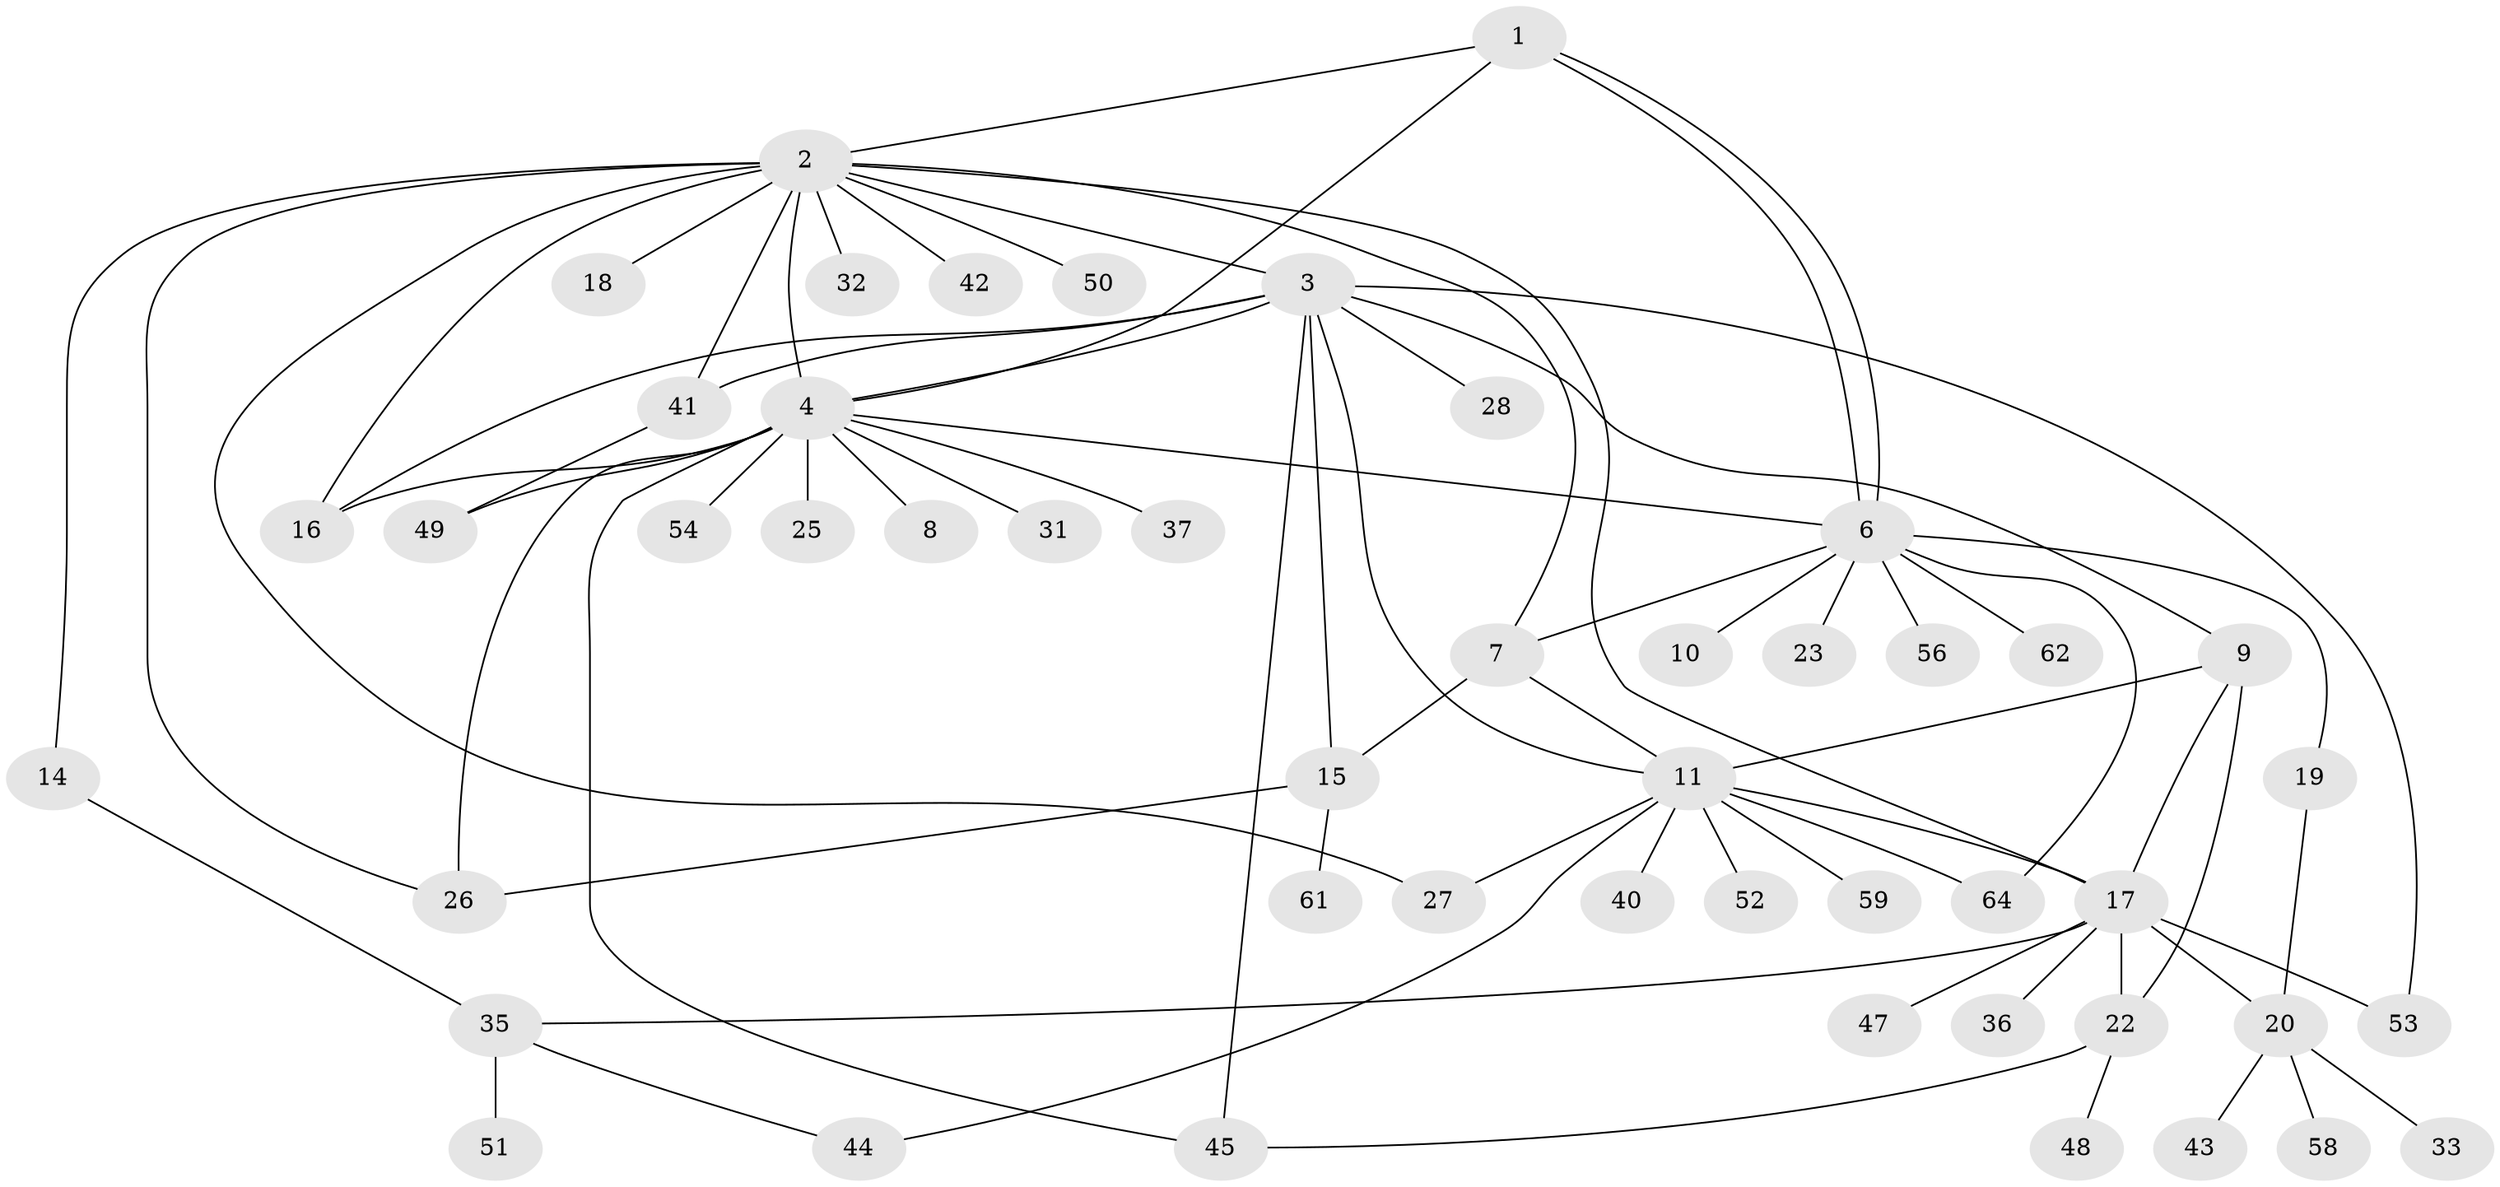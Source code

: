 // original degree distribution, {4: 0.07692307692307693, 12: 0.03076923076923077, 10: 0.015384615384615385, 6: 0.046153846153846156, 11: 0.03076923076923077, 3: 0.1076923076923077, 1: 0.46153846153846156, 9: 0.015384615384615385, 2: 0.18461538461538463, 5: 0.03076923076923077}
// Generated by graph-tools (version 1.1) at 2025/11/02/27/25 16:11:15]
// undirected, 49 vertices, 73 edges
graph export_dot {
graph [start="1"]
  node [color=gray90,style=filled];
  1;
  2 [super="+5"];
  3 [super="+21"];
  4 [super="+12"];
  6 [super="+38"];
  7 [super="+39"];
  8;
  9 [super="+13"];
  10;
  11 [super="+46"];
  14;
  15 [super="+29"];
  16;
  17 [super="+34"];
  18;
  19;
  20 [super="+60"];
  22 [super="+24"];
  23;
  25;
  26 [super="+30"];
  27;
  28;
  31;
  32;
  33;
  35 [super="+57"];
  36;
  37;
  40;
  41 [super="+65"];
  42;
  43;
  44;
  45 [super="+63"];
  47 [super="+55"];
  48;
  49;
  50;
  51;
  52;
  53;
  54;
  56;
  58;
  59;
  61;
  62;
  64;
  1 -- 2;
  1 -- 6;
  1 -- 6;
  1 -- 4;
  2 -- 3;
  2 -- 4;
  2 -- 14;
  2 -- 17;
  2 -- 18;
  2 -- 26;
  2 -- 27;
  2 -- 32;
  2 -- 42;
  2 -- 16;
  2 -- 50;
  2 -- 41;
  2 -- 7;
  3 -- 9;
  3 -- 11;
  3 -- 15;
  3 -- 16;
  3 -- 28;
  3 -- 41;
  3 -- 53;
  3 -- 45;
  3 -- 4;
  4 -- 6;
  4 -- 8;
  4 -- 16 [weight=2];
  4 -- 25;
  4 -- 31;
  4 -- 45;
  4 -- 49;
  4 -- 54;
  4 -- 37;
  4 -- 26;
  6 -- 7;
  6 -- 10;
  6 -- 19;
  6 -- 23;
  6 -- 56;
  6 -- 62;
  6 -- 64;
  7 -- 15;
  7 -- 11;
  9 -- 11;
  9 -- 17;
  9 -- 22;
  11 -- 17;
  11 -- 40;
  11 -- 52;
  11 -- 59;
  11 -- 64;
  11 -- 27;
  11 -- 44;
  14 -- 35;
  15 -- 61;
  15 -- 26;
  17 -- 20;
  17 -- 22 [weight=2];
  17 -- 35;
  17 -- 36;
  17 -- 47;
  17 -- 53;
  19 -- 20;
  20 -- 33;
  20 -- 43;
  20 -- 58;
  22 -- 48;
  22 -- 45;
  35 -- 44;
  35 -- 51;
  41 -- 49;
}
